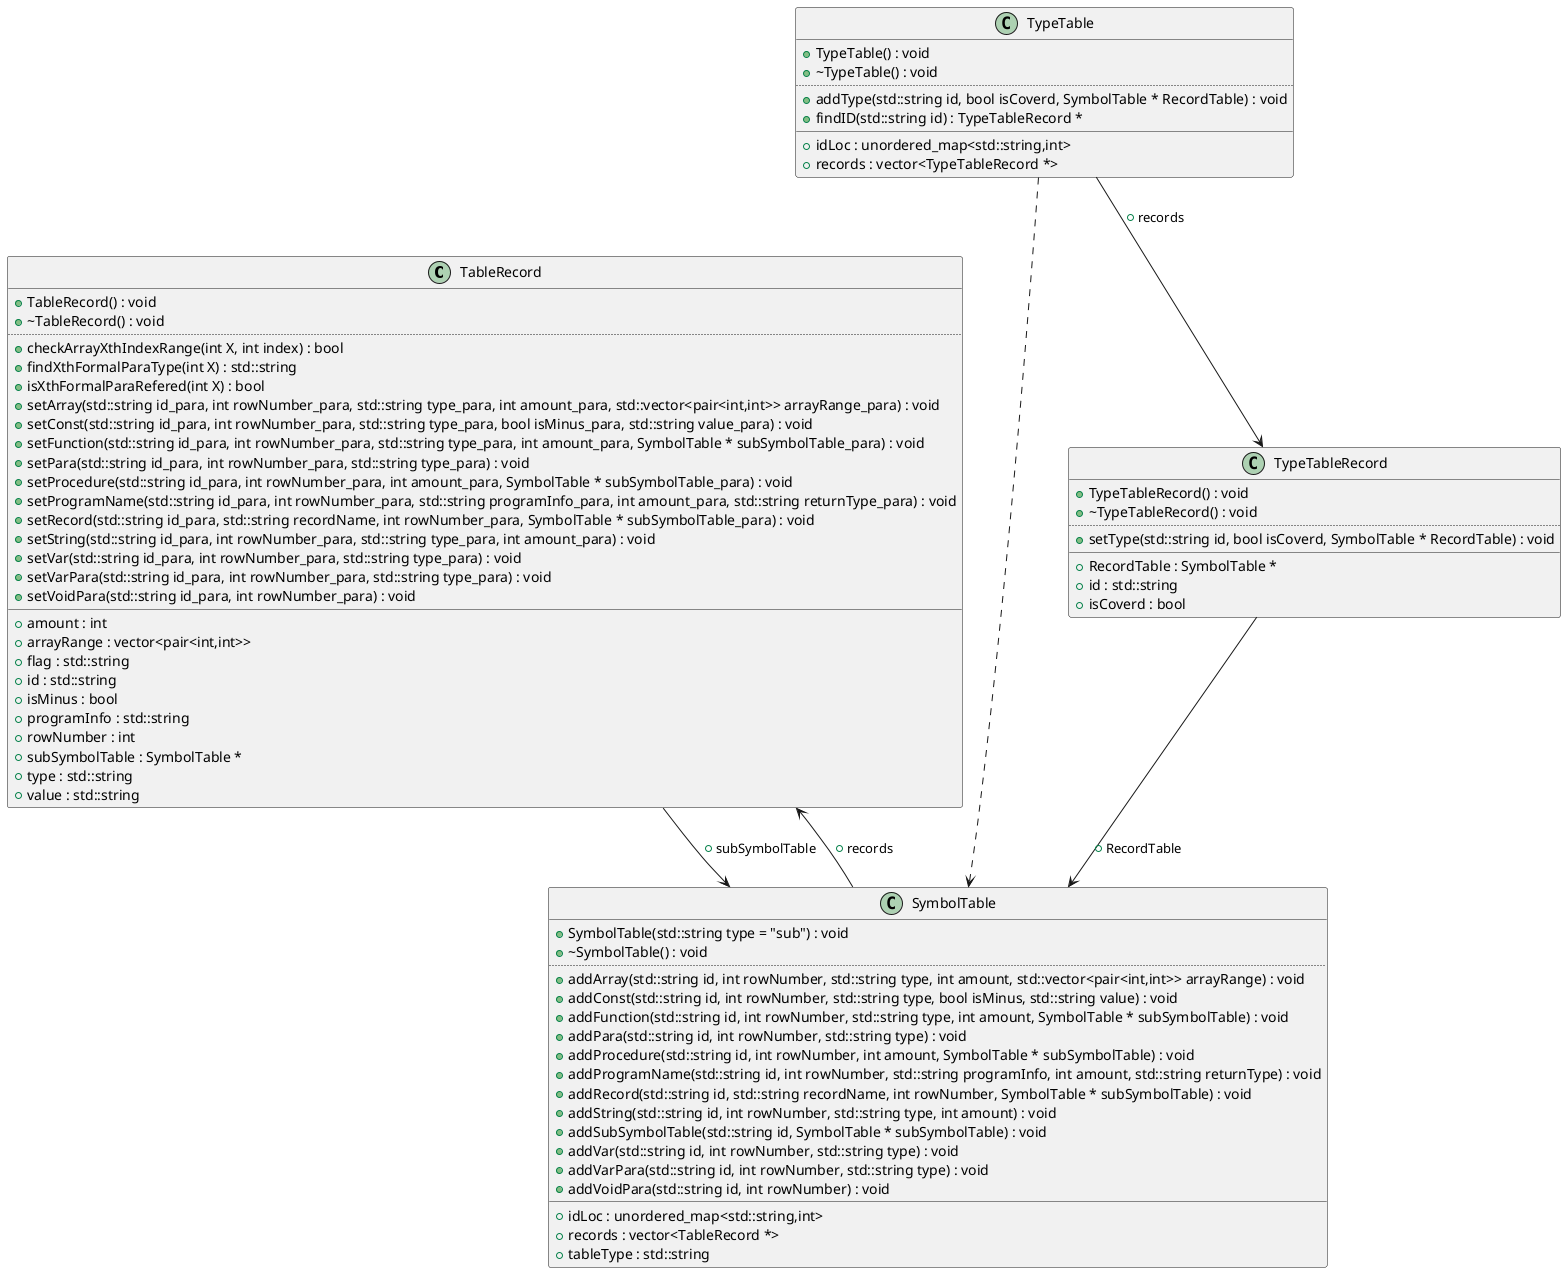 @startuml
class "TableRecord" as C_0001606454869580324163
class C_0001606454869580324163 {
+TableRecord() : void
+~TableRecord() : void
..
+checkArrayXthIndexRange(int X, int index) : bool
+findXthFormalParaType(int X) : std::string
+isXthFormalParaRefered(int X) : bool
+setArray(std::string id_para, int rowNumber_para, std::string type_para, int amount_para, std::vector<pair<int,int>> arrayRange_para) : void
+setConst(std::string id_para, int rowNumber_para, std::string type_para, bool isMinus_para, std::string value_para) : void
+setFunction(std::string id_para, int rowNumber_para, std::string type_para, int amount_para, SymbolTable * subSymbolTable_para) : void
+setPara(std::string id_para, int rowNumber_para, std::string type_para) : void
+setProcedure(std::string id_para, int rowNumber_para, int amount_para, SymbolTable * subSymbolTable_para) : void
+setProgramName(std::string id_para, int rowNumber_para, std::string programInfo_para, int amount_para, std::string returnType_para) : void
+setRecord(std::string id_para, std::string recordName, int rowNumber_para, SymbolTable * subSymbolTable_para) : void
+setString(std::string id_para, int rowNumber_para, std::string type_para, int amount_para) : void
+setVar(std::string id_para, int rowNumber_para, std::string type_para) : void
+setVarPara(std::string id_para, int rowNumber_para, std::string type_para) : void
+setVoidPara(std::string id_para, int rowNumber_para) : void
__
+amount : int
+arrayRange : vector<pair<int,int>>
+flag : std::string
+id : std::string
+isMinus : bool
+programInfo : std::string
+rowNumber : int
+subSymbolTable : SymbolTable *
+type : std::string
+value : std::string
}
class "SymbolTable" as C_0000522733582439809359
class C_0000522733582439809359 {
+SymbolTable(std::string type = "sub") : void
+~SymbolTable() : void
..
+addArray(std::string id, int rowNumber, std::string type, int amount, std::vector<pair<int,int>> arrayRange) : void
+addConst(std::string id, int rowNumber, std::string type, bool isMinus, std::string value) : void
+addFunction(std::string id, int rowNumber, std::string type, int amount, SymbolTable * subSymbolTable) : void
+addPara(std::string id, int rowNumber, std::string type) : void
+addProcedure(std::string id, int rowNumber, int amount, SymbolTable * subSymbolTable) : void
+addProgramName(std::string id, int rowNumber, std::string programInfo, int amount, std::string returnType) : void
+addRecord(std::string id, std::string recordName, int rowNumber, SymbolTable * subSymbolTable) : void
+addString(std::string id, int rowNumber, std::string type, int amount) : void
+addSubSymbolTable(std::string id, SymbolTable * subSymbolTable) : void
+addVar(std::string id, int rowNumber, std::string type) : void
+addVarPara(std::string id, int rowNumber, std::string type) : void
+addVoidPara(std::string id, int rowNumber) : void
__
+idLoc : unordered_map<std::string,int>
+records : vector<TableRecord *>
+tableType : std::string
}
class "TypeTableRecord" as C_0001628368238549969542
class C_0001628368238549969542 {
+TypeTableRecord() : void
+~TypeTableRecord() : void
..
+setType(std::string id, bool isCoverd, SymbolTable * RecordTable) : void
__
+RecordTable : SymbolTable *
+id : std::string
+isCoverd : bool
}
class "TypeTable" as C_0000744774109044742354
class C_0000744774109044742354 {
+TypeTable() : void
+~TypeTable() : void
..
+addType(std::string id, bool isCoverd, SymbolTable * RecordTable) : void
+findID(std::string id) : TypeTableRecord *
__
+idLoc : unordered_map<std::string,int>
+records : vector<TypeTableRecord *>
}
C_0001606454869580324163 --> C_0000522733582439809359 : +subSymbolTable
C_0000522733582439809359 --> C_0001606454869580324163 : +records
C_0001628368238549969542 --> C_0000522733582439809359 : +RecordTable
C_0000744774109044742354 ..> C_0000522733582439809359
C_0000744774109044742354 --> C_0001628368238549969542 : +records

'Generated with clang-uml, version 0.5.2
'LLVM version Ubuntu clang version 15.0.7
@enduml
